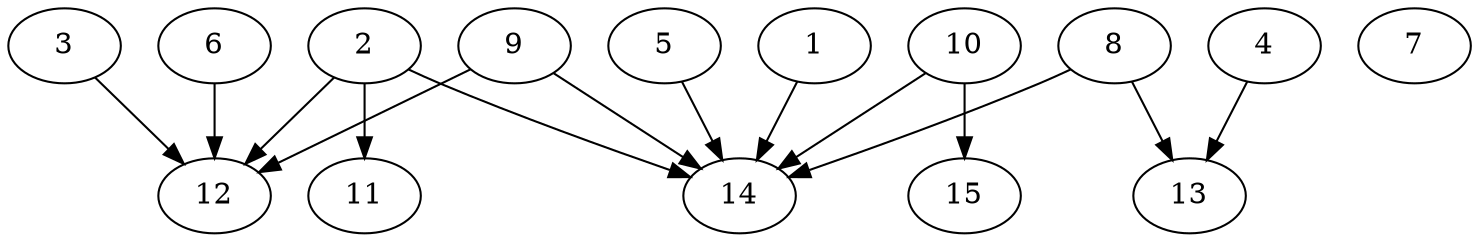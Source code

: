 // DAG automatically generated by daggen at Thu Oct  3 13:59:26 2019
// ./daggen --dot -n 15 --ccr 0.3 --fat 0.9 --regular 0.9 --density 0.6 --mindata 5242880 --maxdata 52428800 
digraph G {
  1 [size="173837653", alpha="0.08", expect_size="52151296"] 
  1 -> 14 [size ="52151296"]
  2 [size="141670400", alpha="0.01", expect_size="42501120"] 
  2 -> 11 [size ="42501120"]
  2 -> 12 [size ="42501120"]
  2 -> 14 [size ="42501120"]
  3 [size="145612800", alpha="0.11", expect_size="43683840"] 
  3 -> 12 [size ="43683840"]
  4 [size="106308267", alpha="0.13", expect_size="31892480"] 
  4 -> 13 [size ="31892480"]
  5 [size="25176747", alpha="0.14", expect_size="7553024"] 
  5 -> 14 [size ="7553024"]
  6 [size="75936427", alpha="0.18", expect_size="22780928"] 
  6 -> 12 [size ="22780928"]
  7 [size="83899733", alpha="0.14", expect_size="25169920"] 
  8 [size="116087467", alpha="0.00", expect_size="34826240"] 
  8 -> 13 [size ="34826240"]
  8 -> 14 [size ="34826240"]
  9 [size="48998400", alpha="0.20", expect_size="14699520"] 
  9 -> 12 [size ="14699520"]
  9 -> 14 [size ="14699520"]
  10 [size="31351467", alpha="0.08", expect_size="9405440"] 
  10 -> 14 [size ="9405440"]
  10 -> 15 [size ="9405440"]
  11 [size="158935040", alpha="0.18", expect_size="47680512"] 
  12 [size="68232533", alpha="0.15", expect_size="20469760"] 
  13 [size="78332587", alpha="0.06", expect_size="23499776"] 
  14 [size="168192000", alpha="0.18", expect_size="50457600"] 
  15 [size="111568213", alpha="0.11", expect_size="33470464"] 
}

